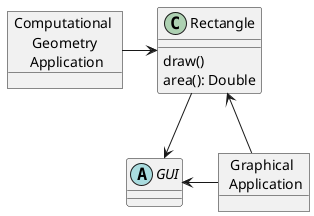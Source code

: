 @startuml Figure 8-1
object "Computational \n Geometry \n Application" as ComGeo
class "Rectangle" as rect {
    draw()
    area(): Double
}
abstract GUI 
object "Graphical \n Application" as Graphic

ComGeo -> rect
rect -down-> GUI
Graphic -left-> rect
Graphic -left-> GUI
@enduml